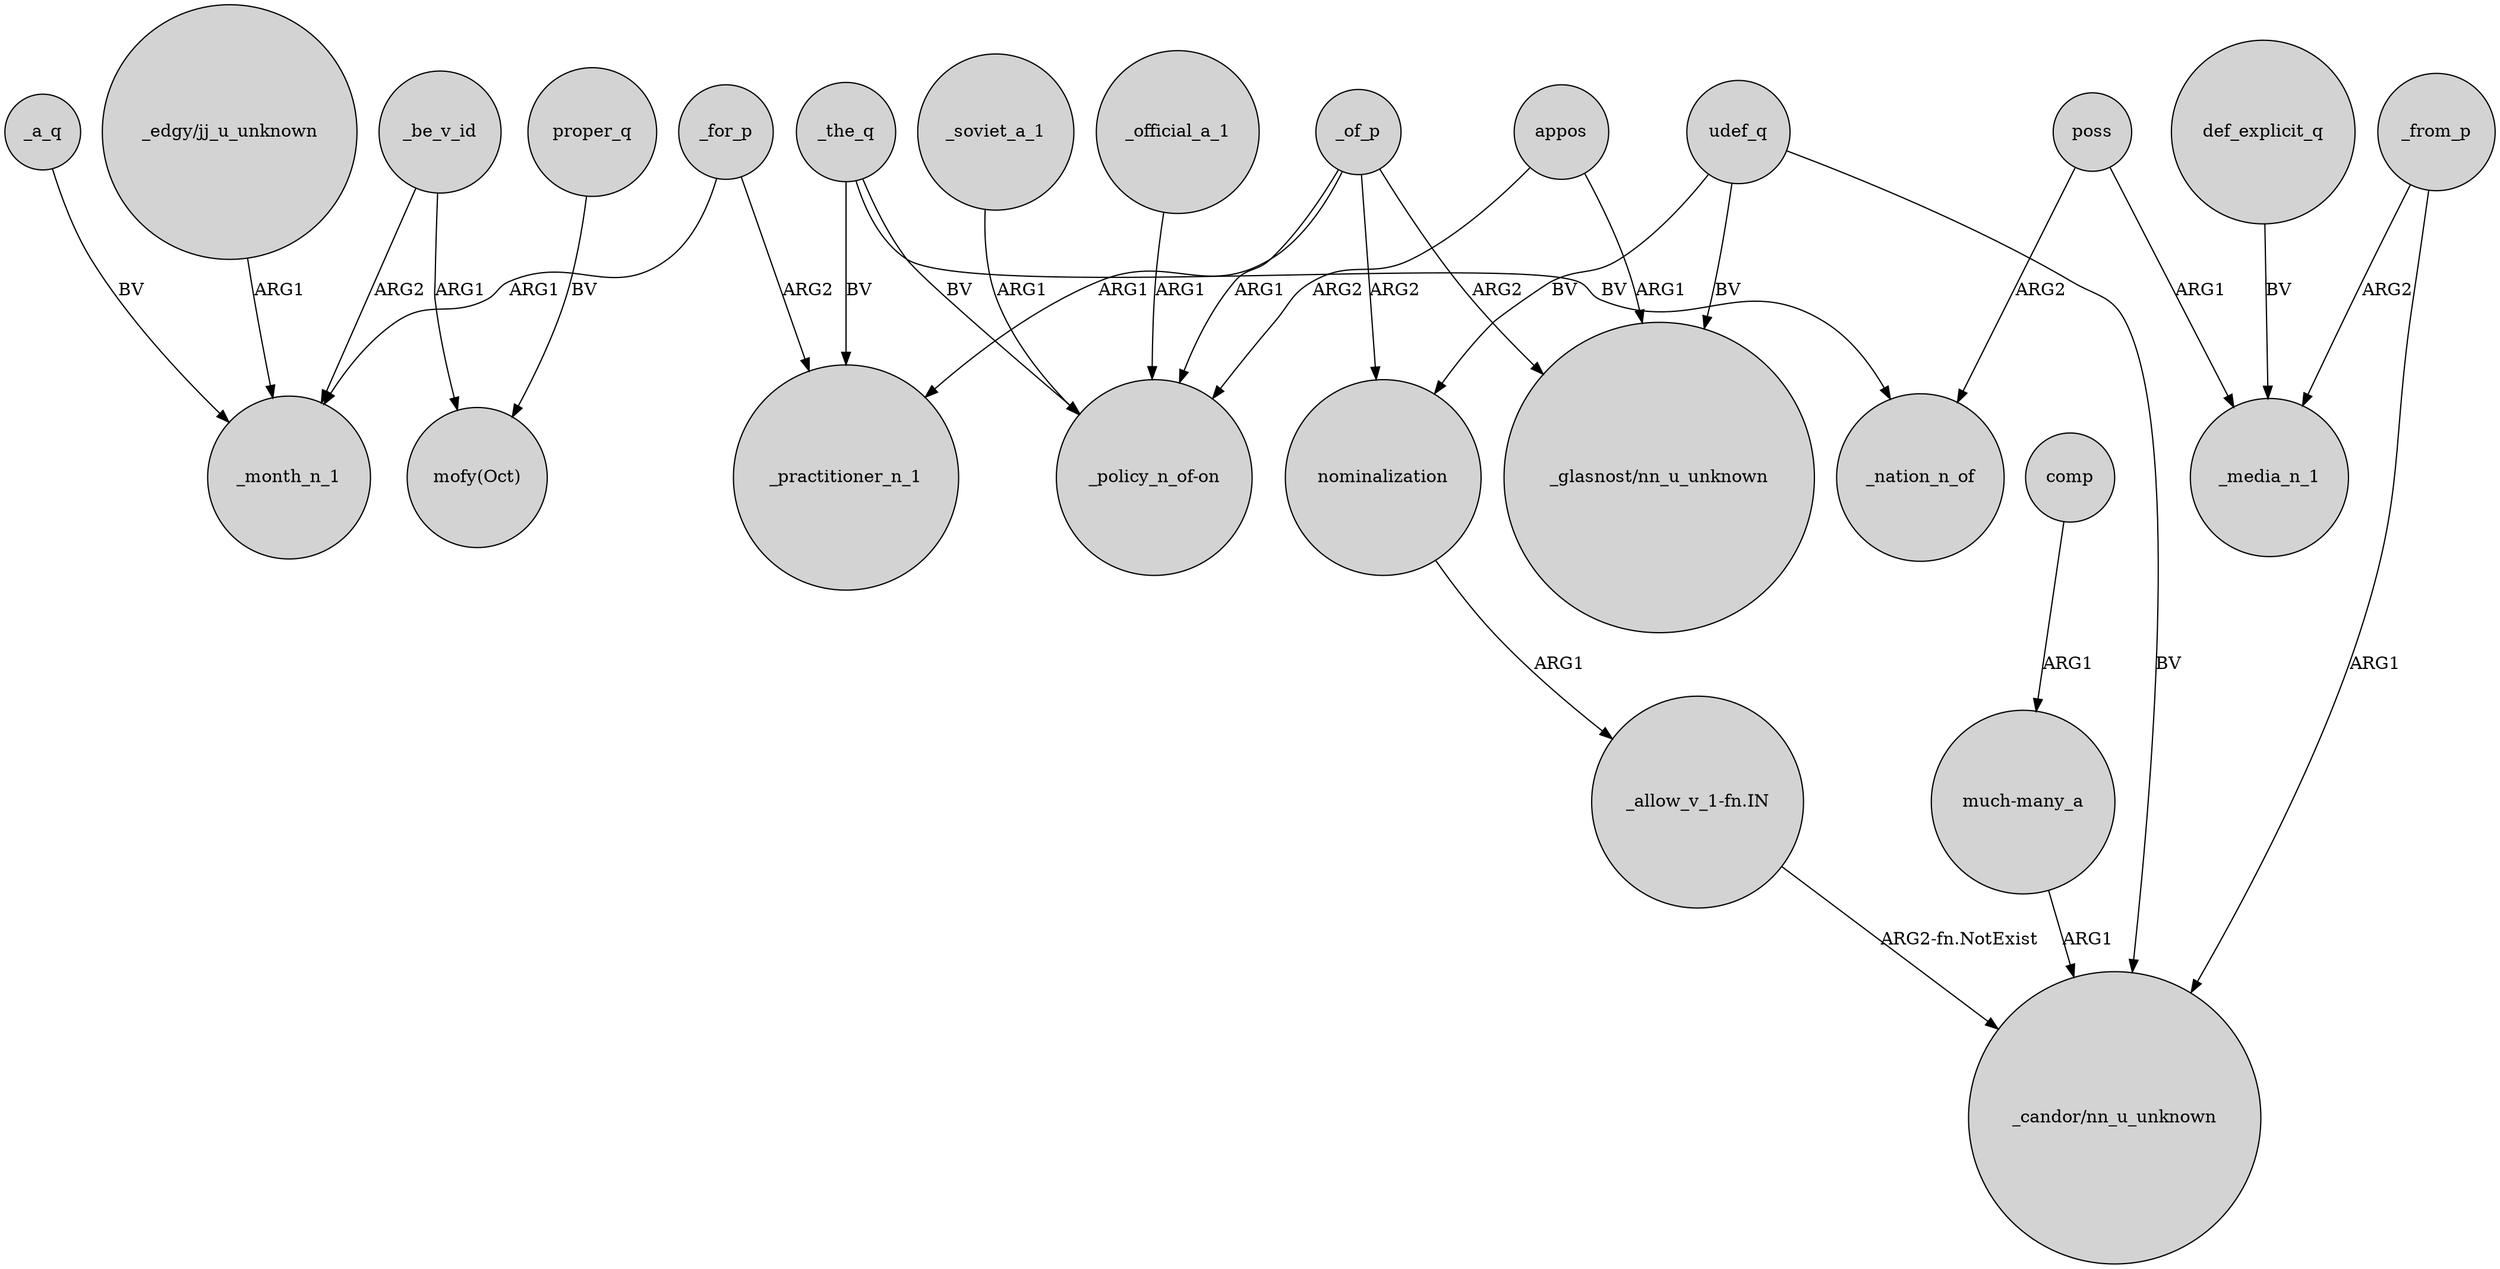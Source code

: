 digraph {
	node [shape=circle style=filled]
	_for_p -> _month_n_1 [label=ARG1]
	_of_p -> _practitioner_n_1 [label=ARG1]
	_official_a_1 -> "_policy_n_of-on" [label=ARG1]
	_the_q -> "_policy_n_of-on" [label=BV]
	_for_p -> _practitioner_n_1 [label=ARG2]
	_be_v_id -> _month_n_1 [label=ARG2]
	appos -> "_glasnost/nn_u_unknown" [label=ARG1]
	appos -> "_policy_n_of-on" [label=ARG2]
	proper_q -> "mofy(Oct)" [label=BV]
	"_allow_v_1-fn.IN" -> "_candor/nn_u_unknown" [label="ARG2-fn.NotExist"]
	def_explicit_q -> _media_n_1 [label=BV]
	_of_p -> "_policy_n_of-on" [label=ARG1]
	comp -> "much-many_a" [label=ARG1]
	_the_q -> _nation_n_of [label=BV]
	udef_q -> "_glasnost/nn_u_unknown" [label=BV]
	_of_p -> nominalization [label=ARG2]
	_be_v_id -> "mofy(Oct)" [label=ARG1]
	nominalization -> "_allow_v_1-fn.IN" [label=ARG1]
	_the_q -> _practitioner_n_1 [label=BV]
	udef_q -> nominalization [label=BV]
	_from_p -> "_candor/nn_u_unknown" [label=ARG1]
	poss -> _nation_n_of [label=ARG2]
	_soviet_a_1 -> "_policy_n_of-on" [label=ARG1]
	udef_q -> "_candor/nn_u_unknown" [label=BV]
	_from_p -> _media_n_1 [label=ARG2]
	poss -> _media_n_1 [label=ARG1]
	_a_q -> _month_n_1 [label=BV]
	"_edgy/jj_u_unknown" -> _month_n_1 [label=ARG1]
	"much-many_a" -> "_candor/nn_u_unknown" [label=ARG1]
	_of_p -> "_glasnost/nn_u_unknown" [label=ARG2]
}
